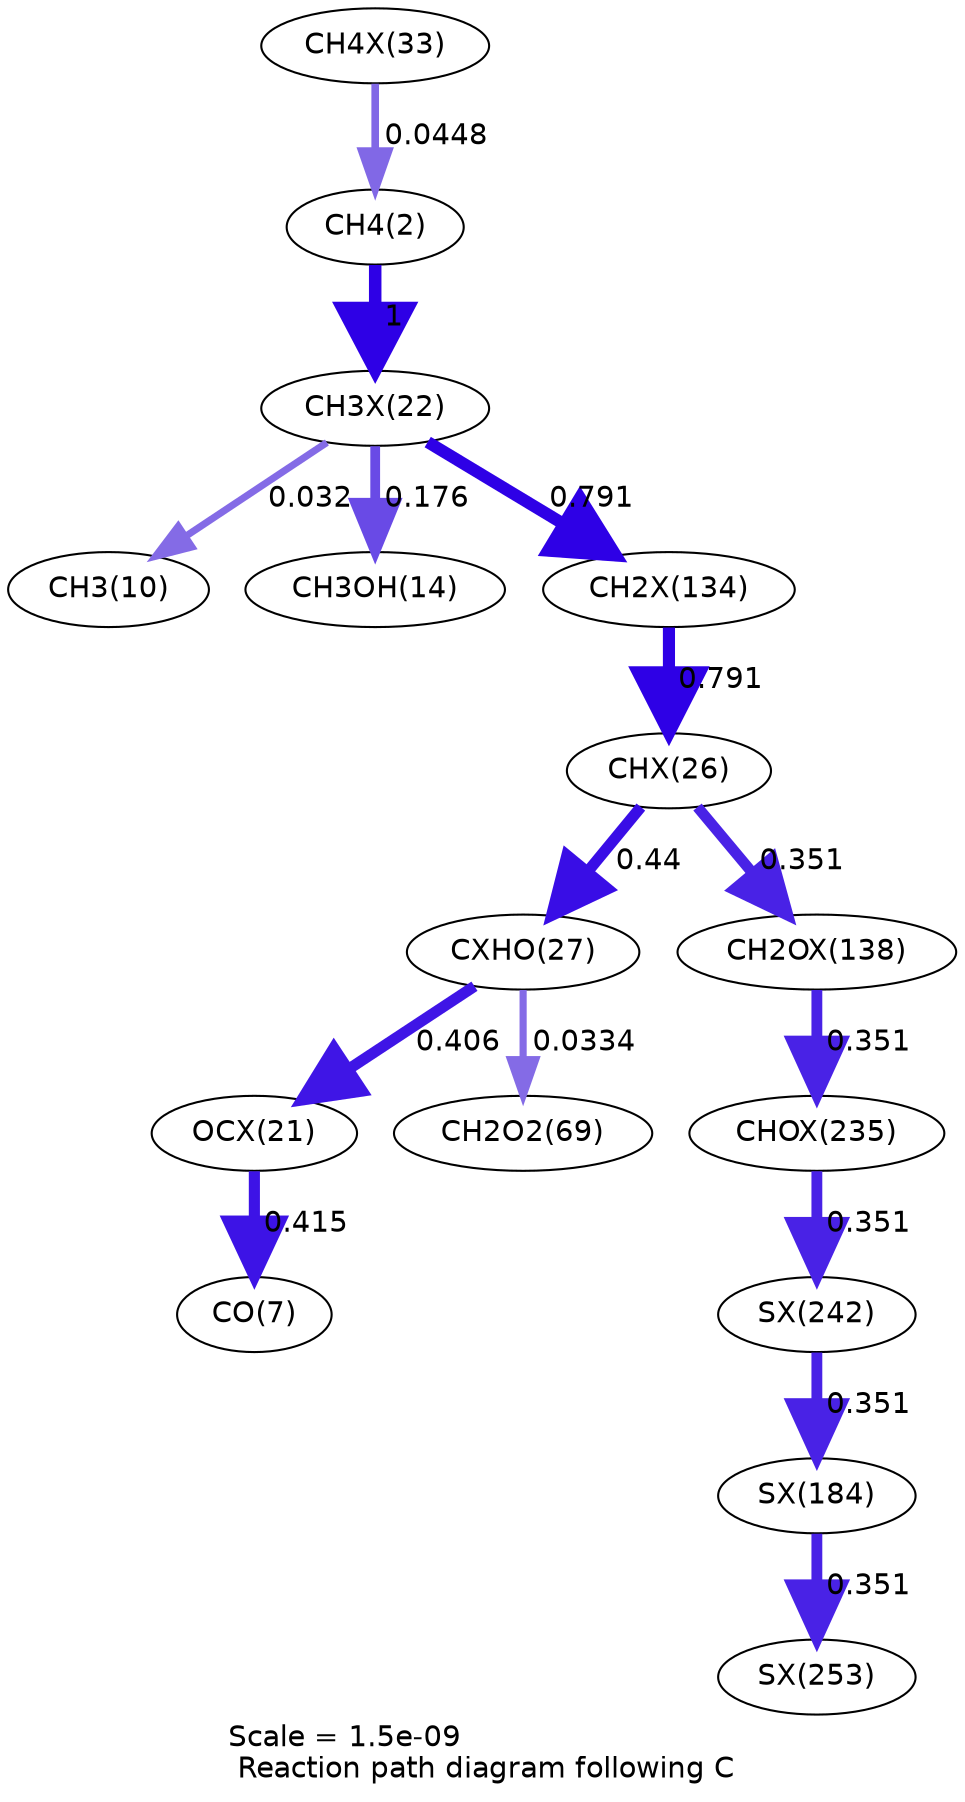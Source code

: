 digraph reaction_paths {
center=1;
s35 -> s4[fontname="Helvetica", penwidth=3.66, arrowsize=1.83, color="0.7, 0.545, 0.9"
, label=" 0.0448"];
s4 -> s30[fontname="Helvetica", penwidth=6, arrowsize=3, color="0.7, 1.5, 0.9"
, label=" 1"];
s30 -> s12[fontname="Helvetica", penwidth=3.4, arrowsize=1.7, color="0.7, 0.532, 0.9"
, label=" 0.032"];
s30 -> s16[fontname="Helvetica", penwidth=4.69, arrowsize=2.35, color="0.7, 0.676, 0.9"
, label=" 0.176"];
s30 -> s45[fontname="Helvetica", penwidth=5.82, arrowsize=2.91, color="0.7, 1.29, 0.9"
, label=" 0.791"];
s45 -> s33[fontname="Helvetica", penwidth=5.82, arrowsize=2.91, color="0.7, 1.29, 0.9"
, label=" 0.791"];
s33 -> s34[fontname="Helvetica", penwidth=5.38, arrowsize=2.69, color="0.7, 0.94, 0.9"
, label=" 0.44"];
s33 -> s47[fontname="Helvetica", penwidth=5.21, arrowsize=2.61, color="0.7, 0.851, 0.9"
, label=" 0.351"];
s34 -> s29[fontname="Helvetica", penwidth=5.32, arrowsize=2.66, color="0.7, 0.906, 0.9"
, label=" 0.406"];
s34 -> s23[fontname="Helvetica", penwidth=3.43, arrowsize=1.72, color="0.7, 0.533, 0.9"
, label=" 0.0334"];
s29 -> s9[fontname="Helvetica", penwidth=5.34, arrowsize=2.67, color="0.7, 0.915, 0.9"
, label=" 0.415"];
s47 -> s53[fontname="Helvetica", penwidth=5.21, arrowsize=2.61, color="0.7, 0.851, 0.9"
, label=" 0.351"];
s53 -> s54[fontname="Helvetica", penwidth=5.21, arrowsize=2.61, color="0.7, 0.851, 0.9"
, label=" 0.351"];
s54 -> s50[fontname="Helvetica", penwidth=5.21, arrowsize=2.61, color="0.7, 0.851, 0.9"
, label=" 0.351"];
s50 -> s55[fontname="Helvetica", penwidth=5.21, arrowsize=2.61, color="0.7, 0.851, 0.9"
, label=" 0.351"];
s4 [ fontname="Helvetica", label="CH4(2)"];
s9 [ fontname="Helvetica", label="CO(7)"];
s12 [ fontname="Helvetica", label="CH3(10)"];
s16 [ fontname="Helvetica", label="CH3OH(14)"];
s23 [ fontname="Helvetica", label="CH2O2(69)"];
s29 [ fontname="Helvetica", label="OCX(21)"];
s30 [ fontname="Helvetica", label="CH3X(22)"];
s33 [ fontname="Helvetica", label="CHX(26)"];
s34 [ fontname="Helvetica", label="CXHO(27)"];
s35 [ fontname="Helvetica", label="CH4X(33)"];
s45 [ fontname="Helvetica", label="CH2X(134)"];
s47 [ fontname="Helvetica", label="CH2OX(138)"];
s50 [ fontname="Helvetica", label="SX(184)"];
s53 [ fontname="Helvetica", label="CHOX(235)"];
s54 [ fontname="Helvetica", label="SX(242)"];
s55 [ fontname="Helvetica", label="SX(253)"];
 label = "Scale = 1.5e-09\l Reaction path diagram following C";
 fontname = "Helvetica";
}
